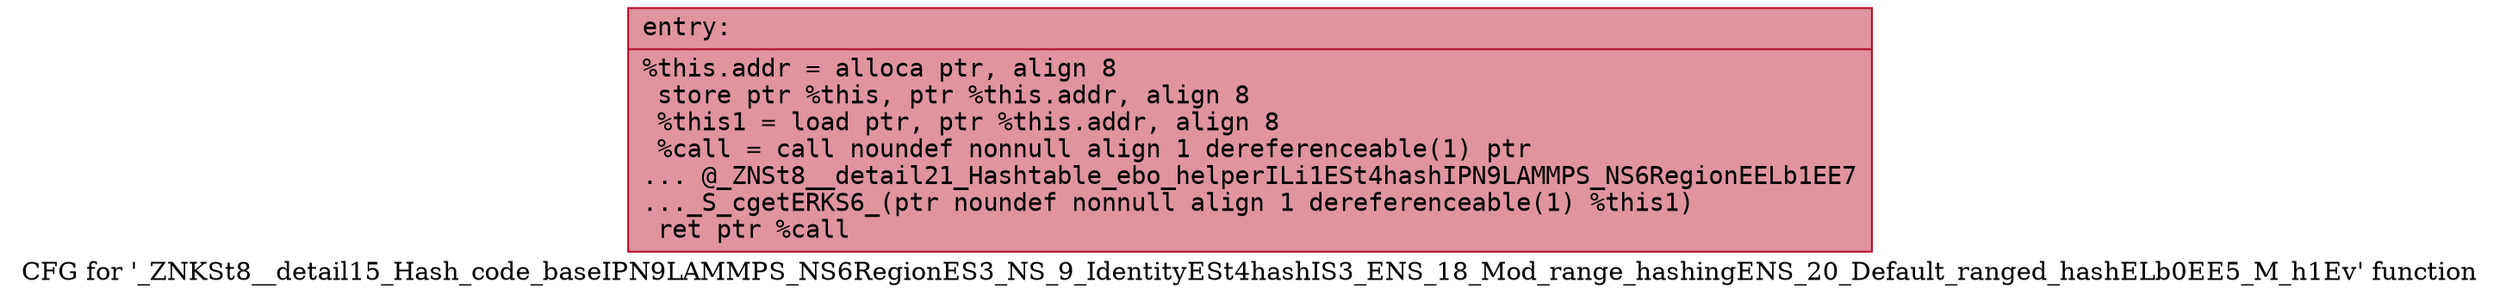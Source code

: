 digraph "CFG for '_ZNKSt8__detail15_Hash_code_baseIPN9LAMMPS_NS6RegionES3_NS_9_IdentityESt4hashIS3_ENS_18_Mod_range_hashingENS_20_Default_ranged_hashELb0EE5_M_h1Ev' function" {
	label="CFG for '_ZNKSt8__detail15_Hash_code_baseIPN9LAMMPS_NS6RegionES3_NS_9_IdentityESt4hashIS3_ENS_18_Mod_range_hashingENS_20_Default_ranged_hashELb0EE5_M_h1Ev' function";

	Node0x561837f3f2f0 [shape=record,color="#b70d28ff", style=filled, fillcolor="#b70d2870" fontname="Courier",label="{entry:\l|  %this.addr = alloca ptr, align 8\l  store ptr %this, ptr %this.addr, align 8\l  %this1 = load ptr, ptr %this.addr, align 8\l  %call = call noundef nonnull align 1 dereferenceable(1) ptr\l... @_ZNSt8__detail21_Hashtable_ebo_helperILi1ESt4hashIPN9LAMMPS_NS6RegionEELb1EE7\l..._S_cgetERKS6_(ptr noundef nonnull align 1 dereferenceable(1) %this1)\l  ret ptr %call\l}"];
}
